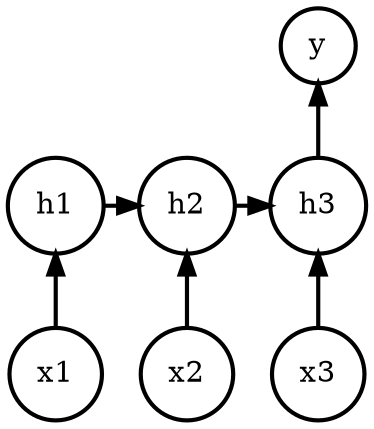 digraph many_to_one{
	graph[dpi=600];
	rankdir=BT;
	node[shape=circle, penwidth=2]
	edge[penwidth=2]
	{
		rank=same
		x1[group=input]
		x2[group=input]
		x3[group=input]
	}
	{
		rank=same
		h1[group=hidden]
		h2[group=hidden]
		h3[group=hidden]
	}
	x1->h1
	x2->h2
	x3->h3
	h1->h2->h3
	h3->y
}
